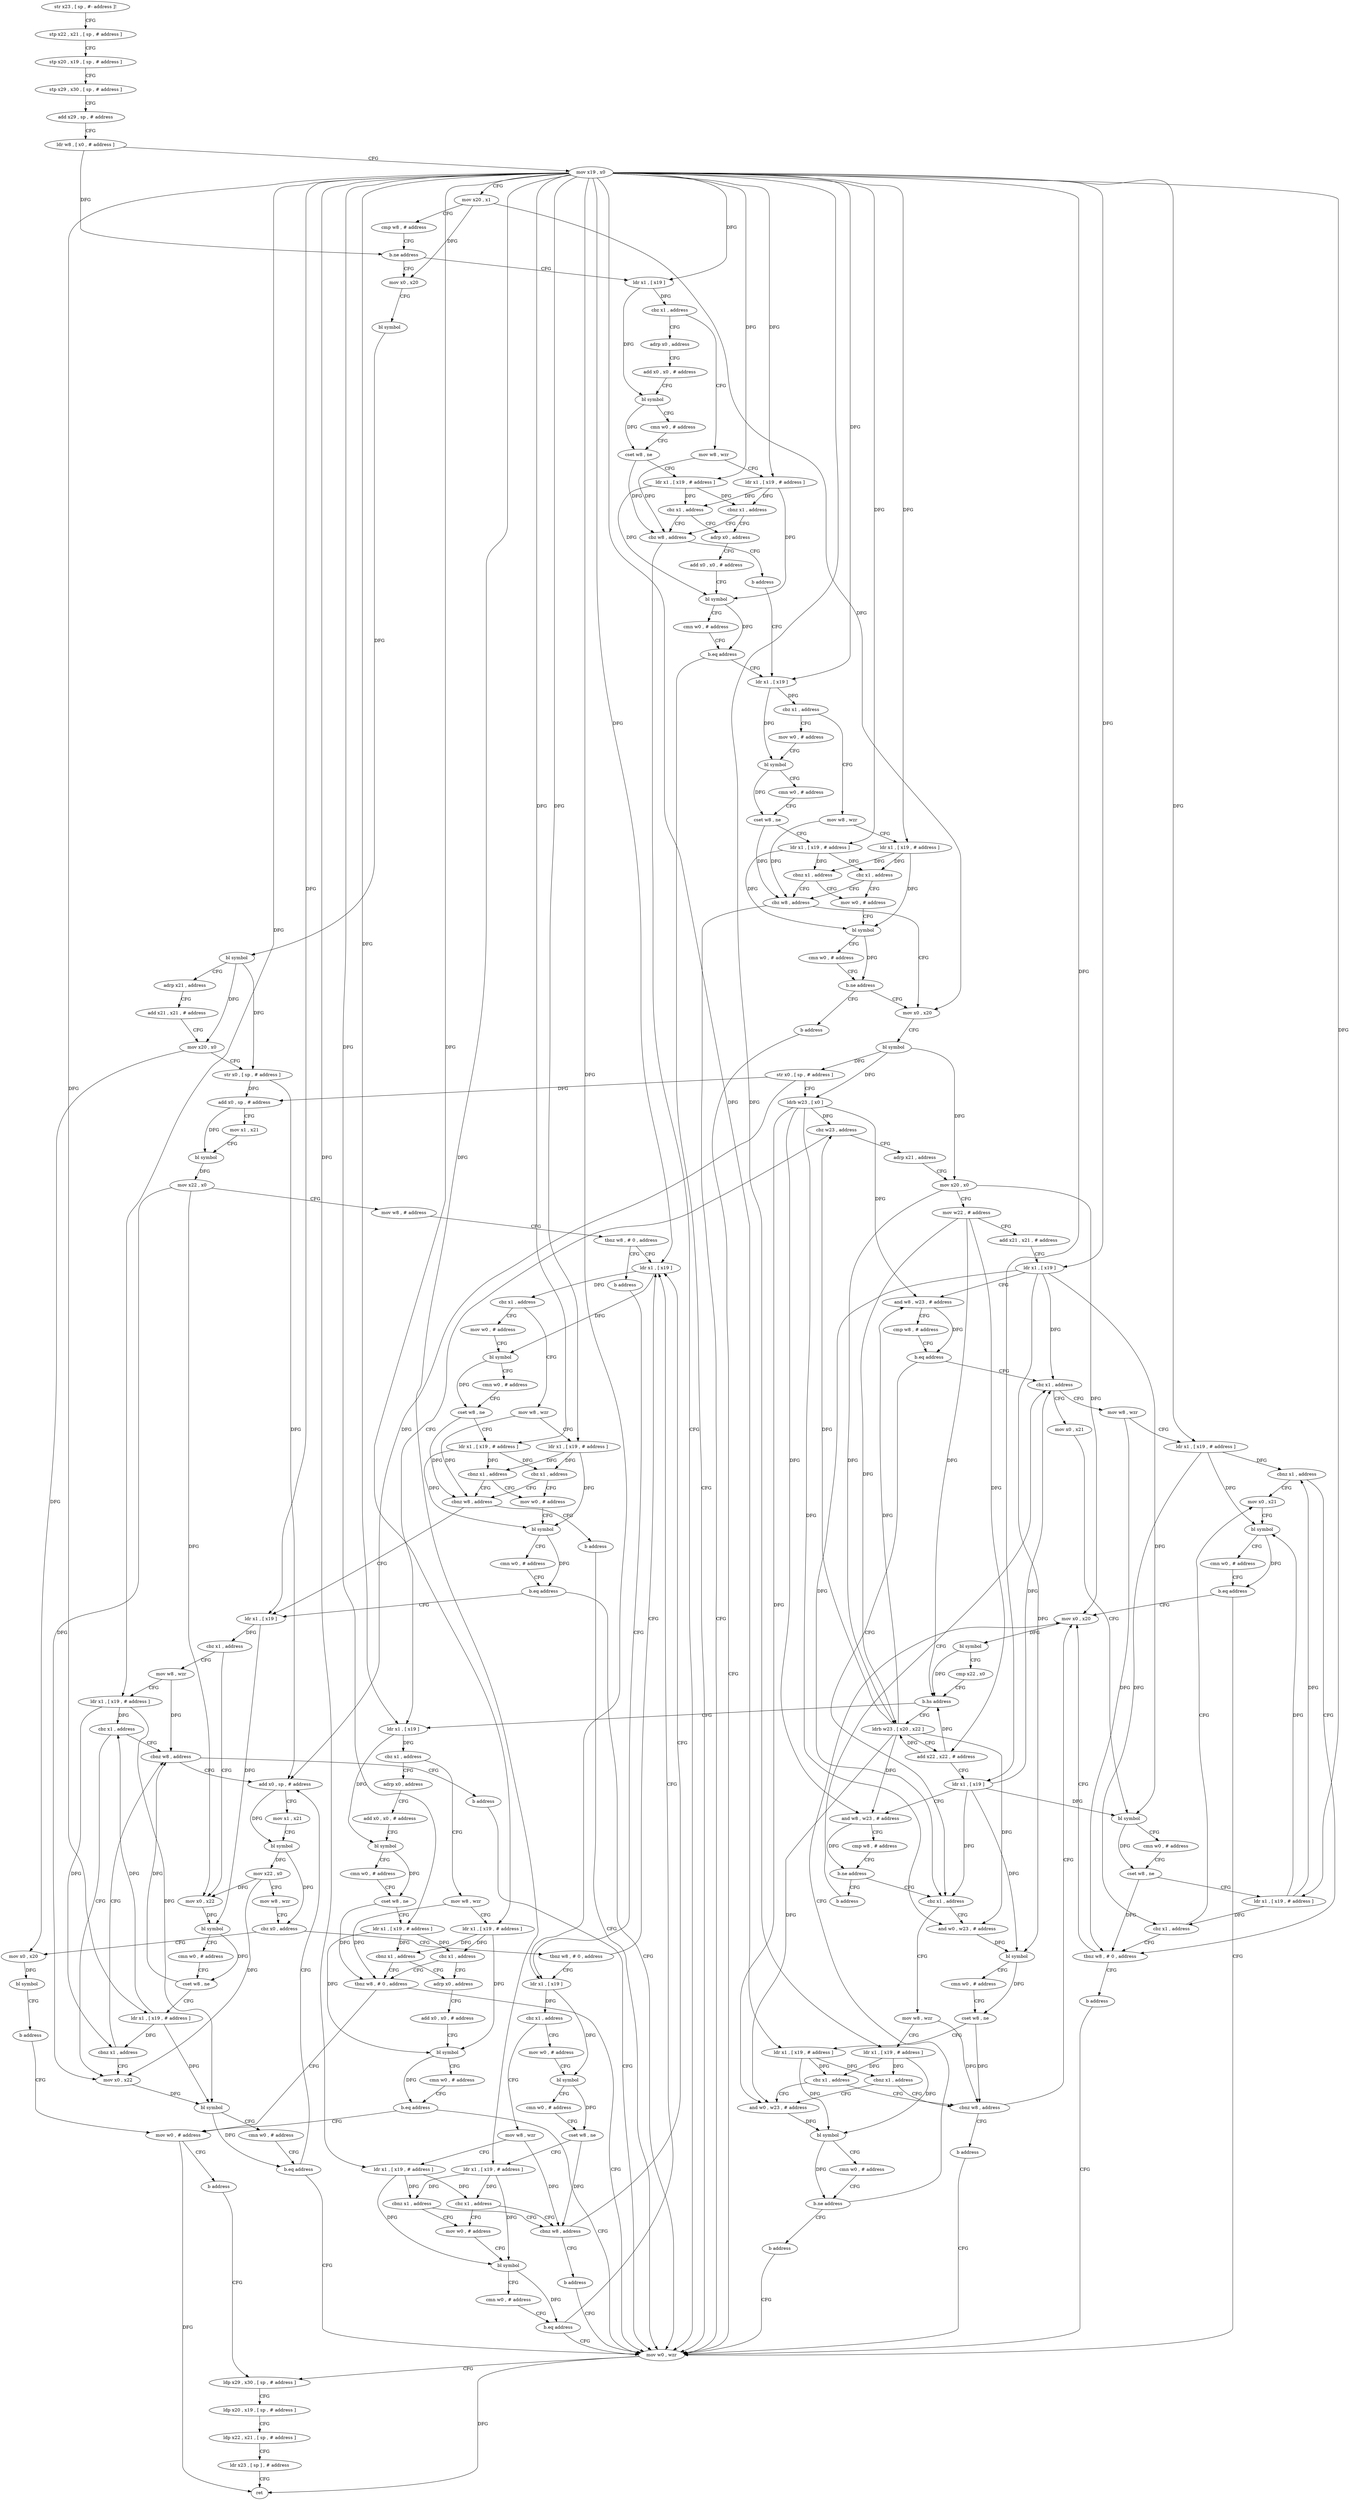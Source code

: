 digraph "func" {
"103292" [label = "str x23 , [ sp , #- address ]!" ]
"103296" [label = "stp x22 , x21 , [ sp , # address ]" ]
"103300" [label = "stp x20 , x19 , [ sp , # address ]" ]
"103304" [label = "stp x29 , x30 , [ sp , # address ]" ]
"103308" [label = "add x29 , sp , # address" ]
"103312" [label = "ldr w8 , [ x0 , # address ]" ]
"103316" [label = "mov x19 , x0" ]
"103320" [label = "mov x20 , x1" ]
"103324" [label = "cmp w8 , # address" ]
"103328" [label = "b.ne address" ]
"103440" [label = "mov x0 , x20" ]
"103332" [label = "ldr x1 , [ x19 ]" ]
"103444" [label = "bl symbol" ]
"103448" [label = "bl symbol" ]
"103452" [label = "adrp x21 , address" ]
"103456" [label = "add x21 , x21 , # address" ]
"103460" [label = "mov x20 , x0" ]
"103464" [label = "str x0 , [ sp , # address ]" ]
"103468" [label = "add x0 , sp , # address" ]
"103472" [label = "mov x1 , x21" ]
"103476" [label = "bl symbol" ]
"103480" [label = "mov x22 , x0" ]
"103484" [label = "mov w8 , # address" ]
"103488" [label = "tbnz w8 , # 0 , address" ]
"103600" [label = "ldr x1 , [ x19 ]" ]
"103492" [label = "b address" ]
"103336" [label = "cbz x1 , address" ]
"103728" [label = "mov w8 , wzr" ]
"103340" [label = "adrp x0 , address" ]
"103604" [label = "cbz x1 , address" ]
"103688" [label = "mov w8 , wzr" ]
"103608" [label = "mov w0 , # address" ]
"103552" [label = "ldr x1 , [ x19 ]" ]
"103732" [label = "ldr x1 , [ x19 , # address ]" ]
"103736" [label = "cbnz x1 , address" ]
"103368" [label = "adrp x0 , address" ]
"103740" [label = "cbz w8 , address" ]
"103344" [label = "add x0 , x0 , # address" ]
"103348" [label = "bl symbol" ]
"103352" [label = "cmn w0 , # address" ]
"103356" [label = "cset w8 , ne" ]
"103360" [label = "ldr x1 , [ x19 , # address ]" ]
"103364" [label = "cbz x1 , address" ]
"103692" [label = "ldr x1 , [ x19 , # address ]" ]
"103696" [label = "cbnz x1 , address" ]
"103632" [label = "mov w0 , # address" ]
"103700" [label = "cbnz w8 , address" ]
"103612" [label = "bl symbol" ]
"103616" [label = "cmn w0 , # address" ]
"103620" [label = "cset w8 , ne" ]
"103624" [label = "ldr x1 , [ x19 , # address ]" ]
"103628" [label = "cbz x1 , address" ]
"103556" [label = "cbz x1 , address" ]
"103708" [label = "mov w8 , wzr" ]
"103560" [label = "mov w0 , # address" ]
"103372" [label = "add x0 , x0 , # address" ]
"103376" [label = "bl symbol" ]
"103380" [label = "cmn w0 , # address" ]
"103384" [label = "b.eq address" ]
"104084" [label = "mov w0 , wzr" ]
"103388" [label = "ldr x1 , [ x19 ]" ]
"103744" [label = "b address" ]
"103636" [label = "bl symbol" ]
"103640" [label = "cmn w0 , # address" ]
"103644" [label = "b.eq address" ]
"103648" [label = "ldr x1 , [ x19 ]" ]
"103704" [label = "b address" ]
"103712" [label = "ldr x1 , [ x19 , # address ]" ]
"103716" [label = "cbnz x1 , address" ]
"103584" [label = "mov w0 , # address" ]
"103720" [label = "cbnz w8 , address" ]
"103564" [label = "bl symbol" ]
"103568" [label = "cmn w0 , # address" ]
"103572" [label = "cset w8 , ne" ]
"103576" [label = "ldr x1 , [ x19 , # address ]" ]
"103580" [label = "cbz x1 , address" ]
"104088" [label = "ldp x29 , x30 , [ sp , # address ]" ]
"103392" [label = "cbz x1 , address" ]
"103760" [label = "mov w8 , wzr" ]
"103396" [label = "mov w0 , # address" ]
"103652" [label = "cbz x1 , address" ]
"103496" [label = "mov w8 , wzr" ]
"103656" [label = "mov x0 , x22" ]
"103588" [label = "bl symbol" ]
"103592" [label = "cmn w0 , # address" ]
"103596" [label = "b.eq address" ]
"103724" [label = "b address" ]
"103764" [label = "ldr x1 , [ x19 , # address ]" ]
"103768" [label = "cbnz x1 , address" ]
"103420" [label = "mov w0 , # address" ]
"103772" [label = "cbz w8 , address" ]
"103400" [label = "bl symbol" ]
"103404" [label = "cmn w0 , # address" ]
"103408" [label = "cset w8 , ne" ]
"103412" [label = "ldr x1 , [ x19 , # address ]" ]
"103416" [label = "cbz x1 , address" ]
"103500" [label = "ldr x1 , [ x19 , # address ]" ]
"103504" [label = "cbz x1 , address" ]
"103680" [label = "cbnz w8 , address" ]
"103508" [label = "mov x0 , x22" ]
"103660" [label = "bl symbol" ]
"103664" [label = "cmn w0 , # address" ]
"103668" [label = "cset w8 , ne" ]
"103672" [label = "ldr x1 , [ x19 , # address ]" ]
"103676" [label = "cbnz x1 , address" ]
"103424" [label = "bl symbol" ]
"103428" [label = "cmn w0 , # address" ]
"103432" [label = "b.ne address" ]
"103776" [label = "mov x0 , x20" ]
"103436" [label = "b address" ]
"103524" [label = "add x0 , sp , # address" ]
"103684" [label = "b address" ]
"103512" [label = "bl symbol" ]
"103516" [label = "cmn w0 , # address" ]
"103520" [label = "b.eq address" ]
"103780" [label = "bl symbol" ]
"103784" [label = "str x0 , [ sp , # address ]" ]
"103788" [label = "ldrb w23 , [ x0 ]" ]
"103792" [label = "cbz w23 , address" ]
"104004" [label = "ldr x1 , [ x19 ]" ]
"103796" [label = "adrp x21 , address" ]
"103528" [label = "mov x1 , x21" ]
"103532" [label = "bl symbol" ]
"103536" [label = "mov x22 , x0" ]
"103540" [label = "mov w8 , wzr" ]
"103544" [label = "cbz x0 , address" ]
"103748" [label = "mov x0 , x20" ]
"103548" [label = "tbnz w8 , # 0 , address" ]
"104008" [label = "cbz x1 , address" ]
"104068" [label = "mov w8 , wzr" ]
"104012" [label = "adrp x0 , address" ]
"103800" [label = "mov x20 , x0" ]
"103804" [label = "mov w22 , # address" ]
"103808" [label = "add x21 , x21 , # address" ]
"103812" [label = "ldr x1 , [ x19 ]" ]
"103816" [label = "and w8 , w23 , # address" ]
"103820" [label = "cmp w8 , # address" ]
"103824" [label = "b.eq address" ]
"103896" [label = "cbz x1 , address" ]
"103828" [label = "cbz x1 , address" ]
"103752" [label = "bl symbol" ]
"103756" [label = "b address" ]
"104060" [label = "mov w0 , # address" ]
"104072" [label = "ldr x1 , [ x19 , # address ]" ]
"104076" [label = "cbnz x1 , address" ]
"104040" [label = "adrp x0 , address" ]
"104080" [label = "tbnz w8 , # 0 , address" ]
"104016" [label = "add x0 , x0 , # address" ]
"104020" [label = "bl symbol" ]
"104024" [label = "cmn w0 , # address" ]
"104028" [label = "cset w8 , ne" ]
"104032" [label = "ldr x1 , [ x19 , # address ]" ]
"104036" [label = "cbz x1 , address" ]
"103984" [label = "mov w8 , wzr" ]
"103900" [label = "mov x0 , x21" ]
"103876" [label = "mov w8 , wzr" ]
"103832" [label = "and w0 , w23 , # address" ]
"104064" [label = "b address" ]
"104044" [label = "add x0 , x0 , # address" ]
"104048" [label = "bl symbol" ]
"104052" [label = "cmn w0 , # address" ]
"104056" [label = "b.eq address" ]
"103988" [label = "ldr x1 , [ x19 , # address ]" ]
"103992" [label = "cbnz x1 , address" ]
"103924" [label = "mov x0 , x21" ]
"103996" [label = "tbnz w8 , # 0 , address" ]
"103904" [label = "bl symbol" ]
"103908" [label = "cmn w0 , # address" ]
"103912" [label = "cset w8 , ne" ]
"103916" [label = "ldr x1 , [ x19 , # address ]" ]
"103920" [label = "cbz x1 , address" ]
"103880" [label = "ldr x1 , [ x19 , # address ]" ]
"103884" [label = "cbnz x1 , address" ]
"103856" [label = "and w0 , w23 , # address" ]
"103888" [label = "cbnz w8 , address" ]
"103836" [label = "bl symbol" ]
"103840" [label = "cmn w0 , # address" ]
"103844" [label = "cset w8 , ne" ]
"103848" [label = "ldr x1 , [ x19 , # address ]" ]
"103852" [label = "cbz x1 , address" ]
"104092" [label = "ldp x20 , x19 , [ sp , # address ]" ]
"104096" [label = "ldp x22 , x21 , [ sp , # address ]" ]
"104100" [label = "ldr x23 , [ sp ] , # address" ]
"104104" [label = "ret" ]
"103928" [label = "bl symbol" ]
"103932" [label = "cmn w0 , # address" ]
"103936" [label = "b.eq address" ]
"103940" [label = "mov x0 , x20" ]
"104000" [label = "b address" ]
"103860" [label = "bl symbol" ]
"103864" [label = "cmn w0 , # address" ]
"103868" [label = "b.ne address" ]
"103872" [label = "b address" ]
"103892" [label = "b address" ]
"103944" [label = "bl symbol" ]
"103948" [label = "cmp x22 , x0" ]
"103952" [label = "b.hs address" ]
"103956" [label = "ldrb w23 , [ x20 , x22 ]" ]
"103960" [label = "add x22 , x22 , # address" ]
"103964" [label = "ldr x1 , [ x19 ]" ]
"103968" [label = "and w8 , w23 , # address" ]
"103972" [label = "cmp w8 , # address" ]
"103976" [label = "b.ne address" ]
"103980" [label = "b address" ]
"103292" -> "103296" [ label = "CFG" ]
"103296" -> "103300" [ label = "CFG" ]
"103300" -> "103304" [ label = "CFG" ]
"103304" -> "103308" [ label = "CFG" ]
"103308" -> "103312" [ label = "CFG" ]
"103312" -> "103316" [ label = "CFG" ]
"103312" -> "103328" [ label = "DFG" ]
"103316" -> "103320" [ label = "CFG" ]
"103316" -> "103332" [ label = "DFG" ]
"103316" -> "103600" [ label = "DFG" ]
"103316" -> "103732" [ label = "DFG" ]
"103316" -> "103692" [ label = "DFG" ]
"103316" -> "103552" [ label = "DFG" ]
"103316" -> "103712" [ label = "DFG" ]
"103316" -> "103388" [ label = "DFG" ]
"103316" -> "103360" [ label = "DFG" ]
"103316" -> "103648" [ label = "DFG" ]
"103316" -> "103624" [ label = "DFG" ]
"103316" -> "103764" [ label = "DFG" ]
"103316" -> "103500" [ label = "DFG" ]
"103316" -> "103576" [ label = "DFG" ]
"103316" -> "103412" [ label = "DFG" ]
"103316" -> "103672" [ label = "DFG" ]
"103316" -> "104004" [ label = "DFG" ]
"103316" -> "103812" [ label = "DFG" ]
"103316" -> "104072" [ label = "DFG" ]
"103316" -> "103988" [ label = "DFG" ]
"103316" -> "103880" [ label = "DFG" ]
"103316" -> "104032" [ label = "DFG" ]
"103316" -> "103916" [ label = "DFG" ]
"103316" -> "103848" [ label = "DFG" ]
"103316" -> "103964" [ label = "DFG" ]
"103320" -> "103324" [ label = "CFG" ]
"103320" -> "103440" [ label = "DFG" ]
"103320" -> "103776" [ label = "DFG" ]
"103324" -> "103328" [ label = "CFG" ]
"103328" -> "103440" [ label = "CFG" ]
"103328" -> "103332" [ label = "CFG" ]
"103440" -> "103444" [ label = "CFG" ]
"103332" -> "103336" [ label = "DFG" ]
"103332" -> "103348" [ label = "DFG" ]
"103444" -> "103448" [ label = "DFG" ]
"103448" -> "103452" [ label = "CFG" ]
"103448" -> "103460" [ label = "DFG" ]
"103448" -> "103464" [ label = "DFG" ]
"103452" -> "103456" [ label = "CFG" ]
"103456" -> "103460" [ label = "CFG" ]
"103460" -> "103464" [ label = "CFG" ]
"103460" -> "103748" [ label = "DFG" ]
"103464" -> "103468" [ label = "DFG" ]
"103464" -> "103524" [ label = "DFG" ]
"103468" -> "103472" [ label = "CFG" ]
"103468" -> "103476" [ label = "DFG" ]
"103472" -> "103476" [ label = "CFG" ]
"103476" -> "103480" [ label = "DFG" ]
"103480" -> "103484" [ label = "CFG" ]
"103480" -> "103656" [ label = "DFG" ]
"103480" -> "103508" [ label = "DFG" ]
"103484" -> "103488" [ label = "CFG" ]
"103488" -> "103600" [ label = "CFG" ]
"103488" -> "103492" [ label = "CFG" ]
"103600" -> "103604" [ label = "DFG" ]
"103600" -> "103612" [ label = "DFG" ]
"103492" -> "103552" [ label = "CFG" ]
"103336" -> "103728" [ label = "CFG" ]
"103336" -> "103340" [ label = "CFG" ]
"103728" -> "103732" [ label = "CFG" ]
"103728" -> "103740" [ label = "DFG" ]
"103340" -> "103344" [ label = "CFG" ]
"103604" -> "103688" [ label = "CFG" ]
"103604" -> "103608" [ label = "CFG" ]
"103688" -> "103692" [ label = "CFG" ]
"103688" -> "103700" [ label = "DFG" ]
"103608" -> "103612" [ label = "CFG" ]
"103552" -> "103556" [ label = "DFG" ]
"103552" -> "103564" [ label = "DFG" ]
"103732" -> "103736" [ label = "DFG" ]
"103732" -> "103376" [ label = "DFG" ]
"103732" -> "103364" [ label = "DFG" ]
"103736" -> "103368" [ label = "CFG" ]
"103736" -> "103740" [ label = "CFG" ]
"103368" -> "103372" [ label = "CFG" ]
"103740" -> "104084" [ label = "CFG" ]
"103740" -> "103744" [ label = "CFG" ]
"103344" -> "103348" [ label = "CFG" ]
"103348" -> "103352" [ label = "CFG" ]
"103348" -> "103356" [ label = "DFG" ]
"103352" -> "103356" [ label = "CFG" ]
"103356" -> "103360" [ label = "CFG" ]
"103356" -> "103740" [ label = "DFG" ]
"103360" -> "103364" [ label = "DFG" ]
"103360" -> "103736" [ label = "DFG" ]
"103360" -> "103376" [ label = "DFG" ]
"103364" -> "103740" [ label = "CFG" ]
"103364" -> "103368" [ label = "CFG" ]
"103692" -> "103696" [ label = "DFG" ]
"103692" -> "103636" [ label = "DFG" ]
"103692" -> "103628" [ label = "DFG" ]
"103696" -> "103632" [ label = "CFG" ]
"103696" -> "103700" [ label = "CFG" ]
"103632" -> "103636" [ label = "CFG" ]
"103700" -> "103648" [ label = "CFG" ]
"103700" -> "103704" [ label = "CFG" ]
"103612" -> "103616" [ label = "CFG" ]
"103612" -> "103620" [ label = "DFG" ]
"103616" -> "103620" [ label = "CFG" ]
"103620" -> "103624" [ label = "CFG" ]
"103620" -> "103700" [ label = "DFG" ]
"103624" -> "103628" [ label = "DFG" ]
"103624" -> "103696" [ label = "DFG" ]
"103624" -> "103636" [ label = "DFG" ]
"103628" -> "103700" [ label = "CFG" ]
"103628" -> "103632" [ label = "CFG" ]
"103556" -> "103708" [ label = "CFG" ]
"103556" -> "103560" [ label = "CFG" ]
"103708" -> "103712" [ label = "CFG" ]
"103708" -> "103720" [ label = "DFG" ]
"103560" -> "103564" [ label = "CFG" ]
"103372" -> "103376" [ label = "CFG" ]
"103376" -> "103380" [ label = "CFG" ]
"103376" -> "103384" [ label = "DFG" ]
"103380" -> "103384" [ label = "CFG" ]
"103384" -> "104084" [ label = "CFG" ]
"103384" -> "103388" [ label = "CFG" ]
"104084" -> "104088" [ label = "CFG" ]
"104084" -> "104104" [ label = "DFG" ]
"103388" -> "103392" [ label = "DFG" ]
"103388" -> "103400" [ label = "DFG" ]
"103744" -> "103388" [ label = "CFG" ]
"103636" -> "103640" [ label = "CFG" ]
"103636" -> "103644" [ label = "DFG" ]
"103640" -> "103644" [ label = "CFG" ]
"103644" -> "104084" [ label = "CFG" ]
"103644" -> "103648" [ label = "CFG" ]
"103648" -> "103652" [ label = "DFG" ]
"103648" -> "103660" [ label = "DFG" ]
"103704" -> "104084" [ label = "CFG" ]
"103712" -> "103716" [ label = "DFG" ]
"103712" -> "103588" [ label = "DFG" ]
"103712" -> "103580" [ label = "DFG" ]
"103716" -> "103584" [ label = "CFG" ]
"103716" -> "103720" [ label = "CFG" ]
"103584" -> "103588" [ label = "CFG" ]
"103720" -> "103600" [ label = "CFG" ]
"103720" -> "103724" [ label = "CFG" ]
"103564" -> "103568" [ label = "CFG" ]
"103564" -> "103572" [ label = "DFG" ]
"103568" -> "103572" [ label = "CFG" ]
"103572" -> "103576" [ label = "CFG" ]
"103572" -> "103720" [ label = "DFG" ]
"103576" -> "103580" [ label = "DFG" ]
"103576" -> "103716" [ label = "DFG" ]
"103576" -> "103588" [ label = "DFG" ]
"103580" -> "103720" [ label = "CFG" ]
"103580" -> "103584" [ label = "CFG" ]
"104088" -> "104092" [ label = "CFG" ]
"103392" -> "103760" [ label = "CFG" ]
"103392" -> "103396" [ label = "CFG" ]
"103760" -> "103764" [ label = "CFG" ]
"103760" -> "103772" [ label = "DFG" ]
"103396" -> "103400" [ label = "CFG" ]
"103652" -> "103496" [ label = "CFG" ]
"103652" -> "103656" [ label = "CFG" ]
"103496" -> "103500" [ label = "CFG" ]
"103496" -> "103680" [ label = "DFG" ]
"103656" -> "103660" [ label = "DFG" ]
"103588" -> "103592" [ label = "CFG" ]
"103588" -> "103596" [ label = "DFG" ]
"103592" -> "103596" [ label = "CFG" ]
"103596" -> "104084" [ label = "CFG" ]
"103596" -> "103600" [ label = "CFG" ]
"103724" -> "104084" [ label = "CFG" ]
"103764" -> "103768" [ label = "DFG" ]
"103764" -> "103424" [ label = "DFG" ]
"103764" -> "103416" [ label = "DFG" ]
"103768" -> "103420" [ label = "CFG" ]
"103768" -> "103772" [ label = "CFG" ]
"103420" -> "103424" [ label = "CFG" ]
"103772" -> "104084" [ label = "CFG" ]
"103772" -> "103776" [ label = "CFG" ]
"103400" -> "103404" [ label = "CFG" ]
"103400" -> "103408" [ label = "DFG" ]
"103404" -> "103408" [ label = "CFG" ]
"103408" -> "103412" [ label = "CFG" ]
"103408" -> "103772" [ label = "DFG" ]
"103412" -> "103416" [ label = "DFG" ]
"103412" -> "103768" [ label = "DFG" ]
"103412" -> "103424" [ label = "DFG" ]
"103416" -> "103772" [ label = "CFG" ]
"103416" -> "103420" [ label = "CFG" ]
"103500" -> "103504" [ label = "DFG" ]
"103500" -> "103512" [ label = "DFG" ]
"103500" -> "103676" [ label = "DFG" ]
"103504" -> "103680" [ label = "CFG" ]
"103504" -> "103508" [ label = "CFG" ]
"103680" -> "103524" [ label = "CFG" ]
"103680" -> "103684" [ label = "CFG" ]
"103508" -> "103512" [ label = "DFG" ]
"103660" -> "103664" [ label = "CFG" ]
"103660" -> "103668" [ label = "DFG" ]
"103664" -> "103668" [ label = "CFG" ]
"103668" -> "103672" [ label = "CFG" ]
"103668" -> "103680" [ label = "DFG" ]
"103672" -> "103676" [ label = "DFG" ]
"103672" -> "103504" [ label = "DFG" ]
"103672" -> "103512" [ label = "DFG" ]
"103676" -> "103508" [ label = "CFG" ]
"103676" -> "103680" [ label = "CFG" ]
"103424" -> "103428" [ label = "CFG" ]
"103424" -> "103432" [ label = "DFG" ]
"103428" -> "103432" [ label = "CFG" ]
"103432" -> "103776" [ label = "CFG" ]
"103432" -> "103436" [ label = "CFG" ]
"103776" -> "103780" [ label = "CFG" ]
"103436" -> "104084" [ label = "CFG" ]
"103524" -> "103528" [ label = "CFG" ]
"103524" -> "103532" [ label = "DFG" ]
"103684" -> "104084" [ label = "CFG" ]
"103512" -> "103516" [ label = "CFG" ]
"103512" -> "103520" [ label = "DFG" ]
"103516" -> "103520" [ label = "CFG" ]
"103520" -> "104084" [ label = "CFG" ]
"103520" -> "103524" [ label = "CFG" ]
"103780" -> "103784" [ label = "DFG" ]
"103780" -> "103788" [ label = "DFG" ]
"103780" -> "103800" [ label = "DFG" ]
"103784" -> "103788" [ label = "CFG" ]
"103784" -> "103468" [ label = "DFG" ]
"103784" -> "103524" [ label = "DFG" ]
"103788" -> "103792" [ label = "DFG" ]
"103788" -> "103816" [ label = "DFG" ]
"103788" -> "103832" [ label = "DFG" ]
"103788" -> "103856" [ label = "DFG" ]
"103788" -> "103968" [ label = "DFG" ]
"103792" -> "104004" [ label = "CFG" ]
"103792" -> "103796" [ label = "CFG" ]
"104004" -> "104008" [ label = "DFG" ]
"104004" -> "104020" [ label = "DFG" ]
"103796" -> "103800" [ label = "CFG" ]
"103528" -> "103532" [ label = "CFG" ]
"103532" -> "103536" [ label = "DFG" ]
"103532" -> "103544" [ label = "DFG" ]
"103536" -> "103540" [ label = "CFG" ]
"103536" -> "103656" [ label = "DFG" ]
"103536" -> "103508" [ label = "DFG" ]
"103540" -> "103544" [ label = "CFG" ]
"103544" -> "103748" [ label = "CFG" ]
"103544" -> "103548" [ label = "CFG" ]
"103748" -> "103752" [ label = "DFG" ]
"103548" -> "103600" [ label = "CFG" ]
"103548" -> "103552" [ label = "CFG" ]
"104008" -> "104068" [ label = "CFG" ]
"104008" -> "104012" [ label = "CFG" ]
"104068" -> "104072" [ label = "CFG" ]
"104068" -> "104080" [ label = "DFG" ]
"104012" -> "104016" [ label = "CFG" ]
"103800" -> "103804" [ label = "CFG" ]
"103800" -> "103940" [ label = "DFG" ]
"103800" -> "103956" [ label = "DFG" ]
"103804" -> "103808" [ label = "CFG" ]
"103804" -> "103952" [ label = "DFG" ]
"103804" -> "103956" [ label = "DFG" ]
"103804" -> "103960" [ label = "DFG" ]
"103808" -> "103812" [ label = "CFG" ]
"103812" -> "103816" [ label = "CFG" ]
"103812" -> "103896" [ label = "DFG" ]
"103812" -> "103828" [ label = "DFG" ]
"103812" -> "103904" [ label = "DFG" ]
"103812" -> "103836" [ label = "DFG" ]
"103816" -> "103820" [ label = "CFG" ]
"103816" -> "103824" [ label = "DFG" ]
"103820" -> "103824" [ label = "CFG" ]
"103824" -> "103896" [ label = "CFG" ]
"103824" -> "103828" [ label = "CFG" ]
"103896" -> "103984" [ label = "CFG" ]
"103896" -> "103900" [ label = "CFG" ]
"103828" -> "103876" [ label = "CFG" ]
"103828" -> "103832" [ label = "CFG" ]
"103752" -> "103756" [ label = "CFG" ]
"103756" -> "104060" [ label = "CFG" ]
"104060" -> "104064" [ label = "CFG" ]
"104060" -> "104104" [ label = "DFG" ]
"104072" -> "104076" [ label = "DFG" ]
"104072" -> "104048" [ label = "DFG" ]
"104072" -> "104036" [ label = "DFG" ]
"104076" -> "104040" [ label = "CFG" ]
"104076" -> "104080" [ label = "CFG" ]
"104040" -> "104044" [ label = "CFG" ]
"104080" -> "104060" [ label = "CFG" ]
"104080" -> "104084" [ label = "CFG" ]
"104016" -> "104020" [ label = "CFG" ]
"104020" -> "104024" [ label = "CFG" ]
"104020" -> "104028" [ label = "DFG" ]
"104024" -> "104028" [ label = "CFG" ]
"104028" -> "104032" [ label = "CFG" ]
"104028" -> "104080" [ label = "DFG" ]
"104032" -> "104036" [ label = "DFG" ]
"104032" -> "104076" [ label = "DFG" ]
"104032" -> "104048" [ label = "DFG" ]
"104036" -> "104080" [ label = "CFG" ]
"104036" -> "104040" [ label = "CFG" ]
"103984" -> "103988" [ label = "CFG" ]
"103984" -> "103996" [ label = "DFG" ]
"103900" -> "103904" [ label = "CFG" ]
"103876" -> "103880" [ label = "CFG" ]
"103876" -> "103888" [ label = "DFG" ]
"103832" -> "103836" [ label = "DFG" ]
"104064" -> "104088" [ label = "CFG" ]
"104044" -> "104048" [ label = "CFG" ]
"104048" -> "104052" [ label = "CFG" ]
"104048" -> "104056" [ label = "DFG" ]
"104052" -> "104056" [ label = "CFG" ]
"104056" -> "104084" [ label = "CFG" ]
"104056" -> "104060" [ label = "CFG" ]
"103988" -> "103992" [ label = "DFG" ]
"103988" -> "103928" [ label = "DFG" ]
"103988" -> "103920" [ label = "DFG" ]
"103992" -> "103924" [ label = "CFG" ]
"103992" -> "103996" [ label = "CFG" ]
"103924" -> "103928" [ label = "CFG" ]
"103996" -> "103940" [ label = "CFG" ]
"103996" -> "104000" [ label = "CFG" ]
"103904" -> "103908" [ label = "CFG" ]
"103904" -> "103912" [ label = "DFG" ]
"103908" -> "103912" [ label = "CFG" ]
"103912" -> "103916" [ label = "CFG" ]
"103912" -> "103996" [ label = "DFG" ]
"103916" -> "103920" [ label = "DFG" ]
"103916" -> "103992" [ label = "DFG" ]
"103916" -> "103928" [ label = "DFG" ]
"103920" -> "103996" [ label = "CFG" ]
"103920" -> "103924" [ label = "CFG" ]
"103880" -> "103884" [ label = "DFG" ]
"103880" -> "103860" [ label = "DFG" ]
"103880" -> "103852" [ label = "DFG" ]
"103884" -> "103856" [ label = "CFG" ]
"103884" -> "103888" [ label = "CFG" ]
"103856" -> "103860" [ label = "DFG" ]
"103888" -> "103940" [ label = "CFG" ]
"103888" -> "103892" [ label = "CFG" ]
"103836" -> "103840" [ label = "CFG" ]
"103836" -> "103844" [ label = "DFG" ]
"103840" -> "103844" [ label = "CFG" ]
"103844" -> "103848" [ label = "CFG" ]
"103844" -> "103888" [ label = "DFG" ]
"103848" -> "103852" [ label = "DFG" ]
"103848" -> "103884" [ label = "DFG" ]
"103848" -> "103860" [ label = "DFG" ]
"103852" -> "103888" [ label = "CFG" ]
"103852" -> "103856" [ label = "CFG" ]
"104092" -> "104096" [ label = "CFG" ]
"104096" -> "104100" [ label = "CFG" ]
"104100" -> "104104" [ label = "CFG" ]
"103928" -> "103932" [ label = "CFG" ]
"103928" -> "103936" [ label = "DFG" ]
"103932" -> "103936" [ label = "CFG" ]
"103936" -> "104084" [ label = "CFG" ]
"103936" -> "103940" [ label = "CFG" ]
"103940" -> "103944" [ label = "DFG" ]
"104000" -> "104084" [ label = "CFG" ]
"103860" -> "103864" [ label = "CFG" ]
"103860" -> "103868" [ label = "DFG" ]
"103864" -> "103868" [ label = "CFG" ]
"103868" -> "103940" [ label = "CFG" ]
"103868" -> "103872" [ label = "CFG" ]
"103872" -> "104084" [ label = "CFG" ]
"103892" -> "104084" [ label = "CFG" ]
"103944" -> "103948" [ label = "CFG" ]
"103944" -> "103952" [ label = "DFG" ]
"103948" -> "103952" [ label = "CFG" ]
"103952" -> "104004" [ label = "CFG" ]
"103952" -> "103956" [ label = "CFG" ]
"103956" -> "103960" [ label = "CFG" ]
"103956" -> "103792" [ label = "DFG" ]
"103956" -> "103816" [ label = "DFG" ]
"103956" -> "103832" [ label = "DFG" ]
"103956" -> "103856" [ label = "DFG" ]
"103956" -> "103968" [ label = "DFG" ]
"103960" -> "103964" [ label = "CFG" ]
"103960" -> "103956" [ label = "DFG" ]
"103960" -> "103952" [ label = "DFG" ]
"103964" -> "103968" [ label = "CFG" ]
"103964" -> "103896" [ label = "DFG" ]
"103964" -> "103828" [ label = "DFG" ]
"103964" -> "103904" [ label = "DFG" ]
"103964" -> "103836" [ label = "DFG" ]
"103968" -> "103972" [ label = "CFG" ]
"103968" -> "103976" [ label = "DFG" ]
"103972" -> "103976" [ label = "CFG" ]
"103976" -> "103828" [ label = "CFG" ]
"103976" -> "103980" [ label = "CFG" ]
"103980" -> "103896" [ label = "CFG" ]
}
